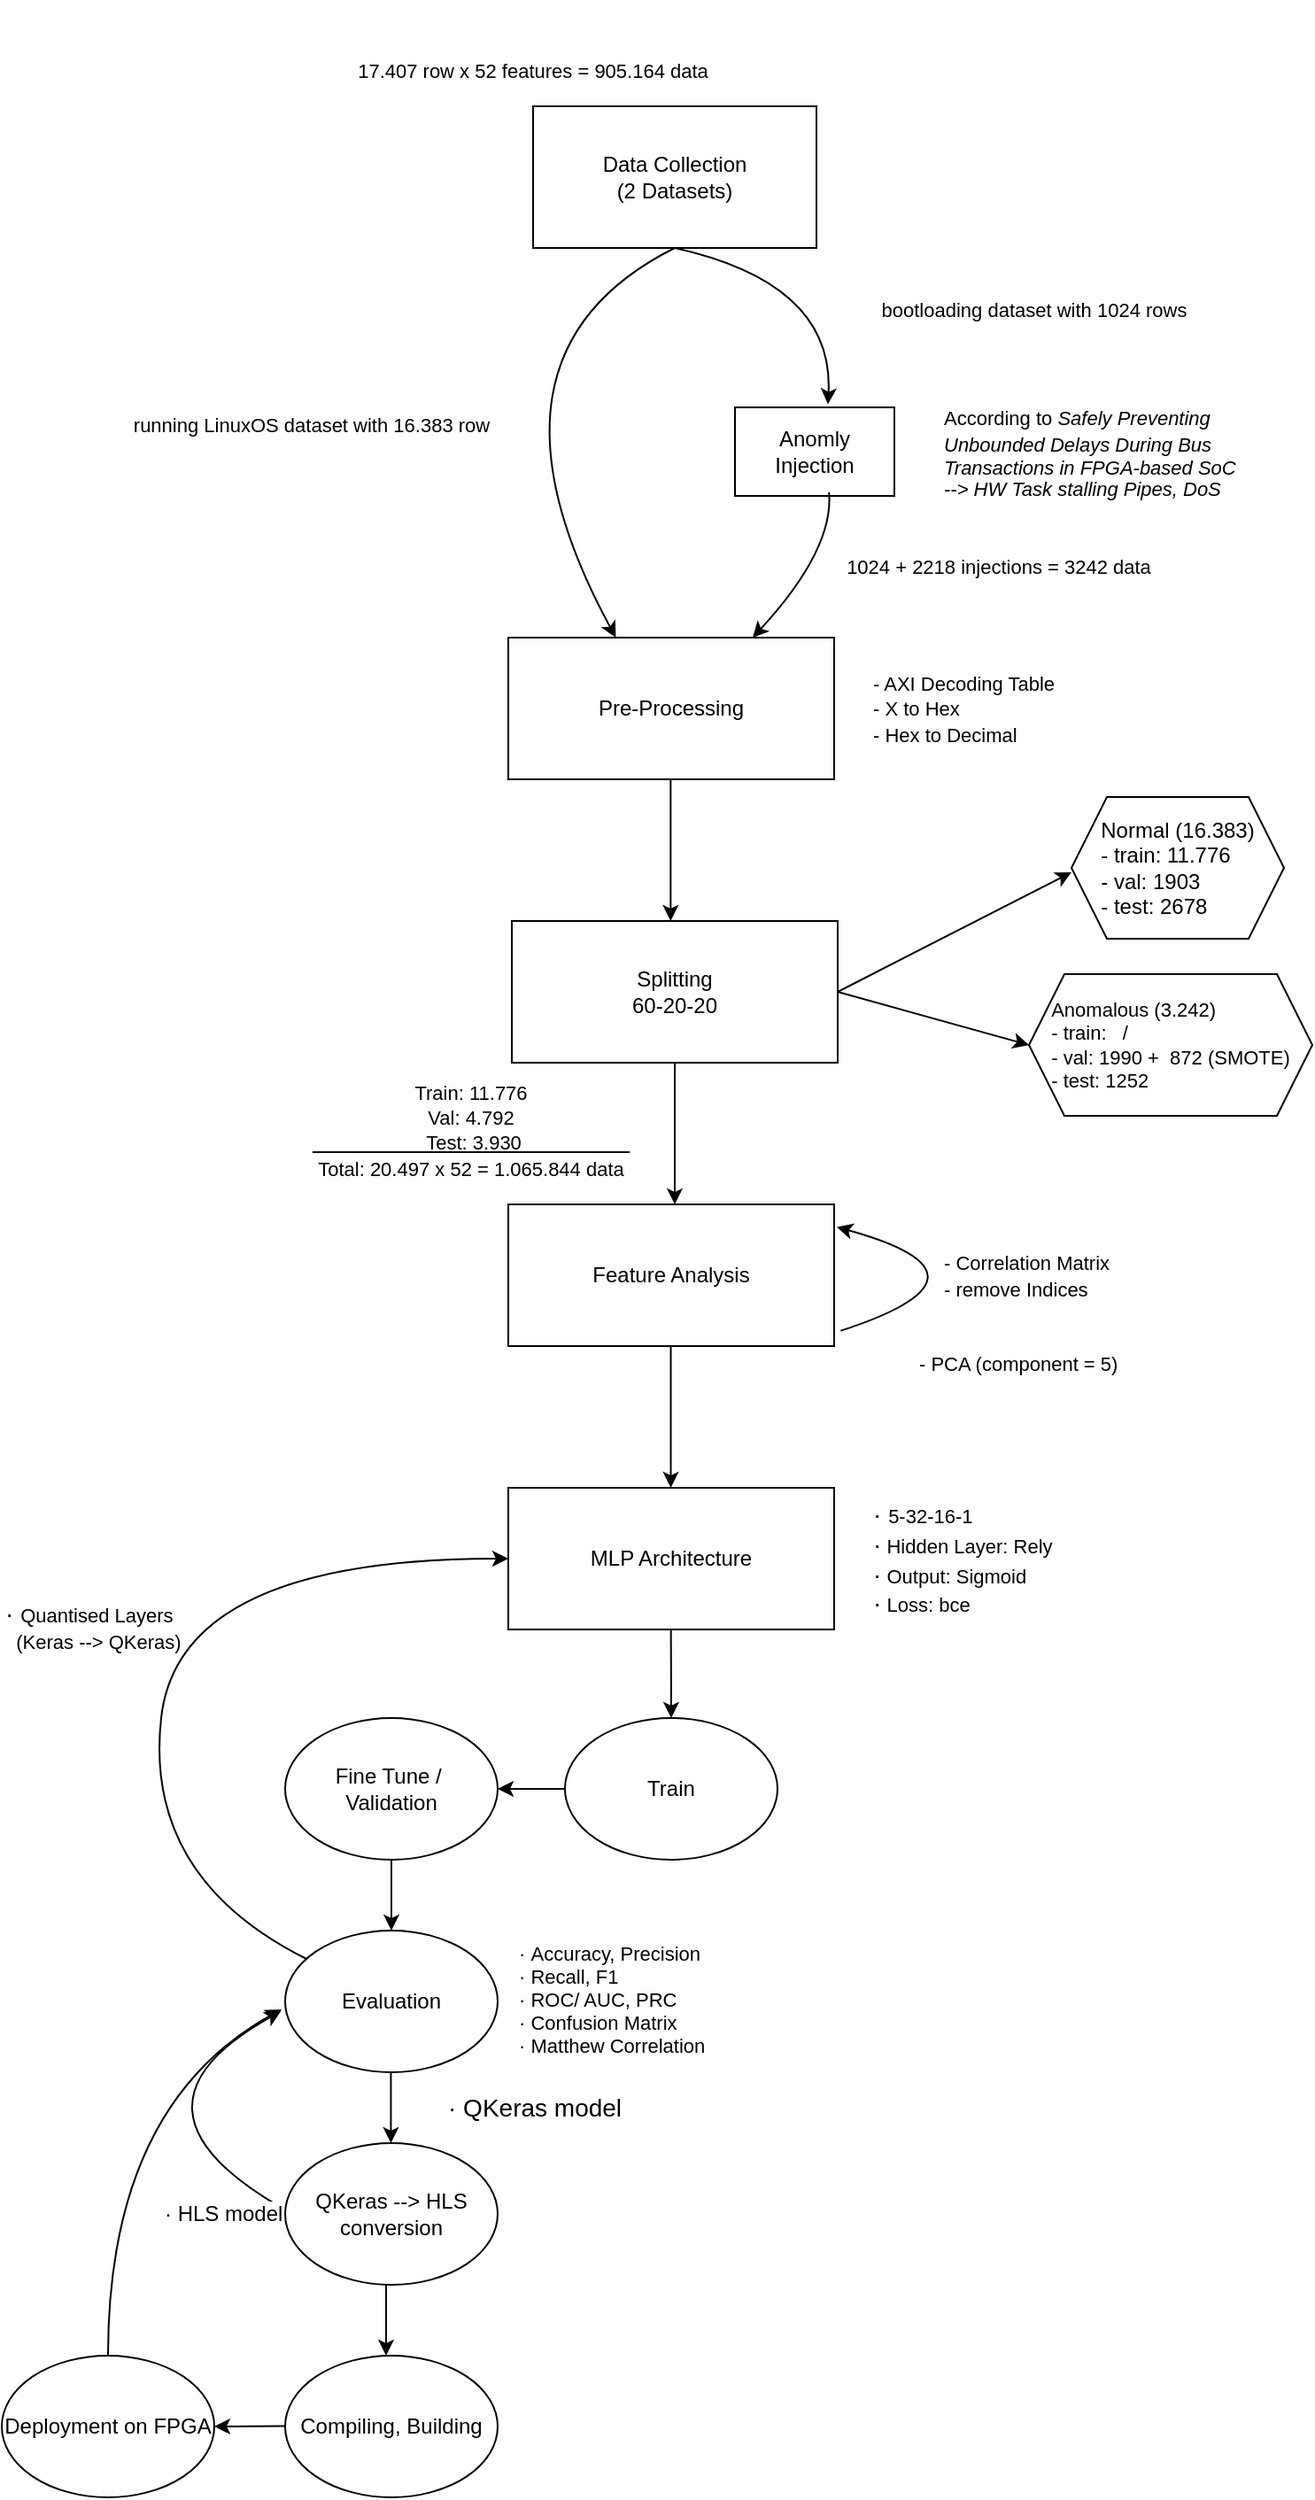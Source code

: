 <mxfile version="24.4.7" type="github">
  <diagram name="Page-1" id="kzbVbR1c2mJxiThSKv6g">
    <mxGraphModel dx="710" dy="1641" grid="1" gridSize="10" guides="1" tooltips="1" connect="1" arrows="1" fold="1" page="1" pageScale="1" pageWidth="827" pageHeight="1169" math="0" shadow="0">
      <root>
        <mxCell id="0" />
        <mxCell id="1" parent="0" />
        <mxCell id="StmhRpp6QVCo7JoM63fy-1" value="Data Collection&lt;div&gt;(2 Datasets)&lt;/div&gt;" style="rounded=0;whiteSpace=wrap;html=1;" parent="1" vertex="1">
          <mxGeometry x="380" y="50" width="160" height="80" as="geometry" />
        </mxCell>
        <mxCell id="StmhRpp6QVCo7JoM63fy-4" value="" style="curved=1;endArrow=classic;html=1;rounded=0;exitX=0.471;exitY=1.029;exitDx=0;exitDy=0;exitPerimeter=0;entryX=0.583;entryY=-0.035;entryDx=0;entryDy=0;entryPerimeter=0;" parent="1" target="StmhRpp6QVCo7JoM63fy-8" edge="1">
          <mxGeometry width="50" height="50" relative="1" as="geometry">
            <mxPoint x="460" y="130" as="sourcePoint" />
            <mxPoint x="550" y="220" as="targetPoint" />
            <Array as="points">
              <mxPoint x="550" y="150" />
            </Array>
          </mxGeometry>
        </mxCell>
        <mxCell id="StmhRpp6QVCo7JoM63fy-6" value="" style="curved=1;endArrow=classic;html=1;rounded=0;exitX=0.471;exitY=1.029;exitDx=0;exitDy=0;exitPerimeter=0;entryX=0.33;entryY=0;entryDx=0;entryDy=0;entryPerimeter=0;" parent="1" target="StmhRpp6QVCo7JoM63fy-16" edge="1">
          <mxGeometry width="50" height="50" relative="1" as="geometry">
            <mxPoint x="460" y="130" as="sourcePoint" />
            <mxPoint x="430" y="340" as="targetPoint" />
            <Array as="points">
              <mxPoint x="340" y="190" />
            </Array>
          </mxGeometry>
        </mxCell>
        <mxCell id="StmhRpp6QVCo7JoM63fy-8" value="Anomly Injection" style="rounded=0;whiteSpace=wrap;html=1;" parent="1" vertex="1">
          <mxGeometry x="494" y="220" width="90" height="50" as="geometry" />
        </mxCell>
        <mxCell id="StmhRpp6QVCo7JoM63fy-10" value="&lt;font style=&quot;font-size: 11px;&quot;&gt;According to&amp;nbsp;&lt;i&gt;Safely Preventing Unbounded Delays During Bus&lt;/i&gt;&lt;br&gt;&lt;/font&gt;&lt;p style=&quot;margin: 0px; font-style: normal; font-variant-caps: normal; font-stretch: normal; line-height: normal; font-size-adjust: none; font-kerning: auto; font-variant-alternates: normal; font-variant-ligatures: normal; font-variant-numeric: normal; font-variant-east-asian: normal; font-variant-position: normal; font-feature-settings: normal; font-optical-sizing: auto; font-variation-settings: normal; font-size: 11px;&quot;&gt;&lt;i&gt;&lt;font style=&quot;font-size: 11px;&quot;&gt;Transactions in FPGA-based SoC&lt;/font&gt;&lt;/i&gt;&lt;/p&gt;&lt;p style=&quot;margin: 0px; font-variant-caps: normal; font-stretch: normal; line-height: normal; font-size-adjust: none; font-kerning: auto; font-variant-alternates: normal; font-variant-ligatures: normal; font-variant-numeric: normal; font-variant-east-asian: normal; font-variant-position: normal; font-feature-settings: normal; font-optical-sizing: auto; font-variation-settings: normal; font-size: 11px;&quot;&gt;&lt;i&gt;--&amp;gt; HW Task stalling Pipes, DoS&lt;/i&gt;&lt;/p&gt;" style="text;html=1;align=left;verticalAlign=middle;whiteSpace=wrap;rounded=0;" parent="1" vertex="1">
          <mxGeometry x="610" y="205" width="170" height="80" as="geometry" />
        </mxCell>
        <mxCell id="StmhRpp6QVCo7JoM63fy-11" value="&lt;span style=&quot;font-size: 11px;&quot;&gt;bootloading dataset with 1024 rows&lt;/span&gt;" style="text;html=1;align=center;verticalAlign=middle;whiteSpace=wrap;rounded=0;" parent="1" vertex="1">
          <mxGeometry x="570" y="125" width="186" height="80" as="geometry" />
        </mxCell>
        <mxCell id="StmhRpp6QVCo7JoM63fy-12" value="&lt;span style=&quot;font-size: 11px;&quot;&gt;running LinuxOS dataset with 16.383 row&lt;/span&gt;" style="text;html=1;align=center;verticalAlign=middle;whiteSpace=wrap;rounded=0;" parent="1" vertex="1">
          <mxGeometry x="140" y="190" width="230" height="80" as="geometry" />
        </mxCell>
        <mxCell id="StmhRpp6QVCo7JoM63fy-13" value="&lt;div&gt;&lt;span style=&quot;font-size: 11px;&quot;&gt;Train: 11.776&lt;/span&gt;&lt;/div&gt;&lt;div&gt;&lt;span style=&quot;font-size: 11px;&quot;&gt;Val: 4.792&lt;/span&gt;&lt;/div&gt;&lt;div&gt;&lt;span style=&quot;font-size: 11px;&quot;&gt;&lt;u&gt;&amp;nbsp; &amp;nbsp; &amp;nbsp; &amp;nbsp; &amp;nbsp; &amp;nbsp; &amp;nbsp; &amp;nbsp; &amp;nbsp; &amp;nbsp; &amp;nbsp;Test: 3.930 &amp;nbsp; &amp;nbsp; &amp;nbsp; &amp;nbsp; &amp;nbsp; &amp;nbsp; &amp;nbsp; &amp;nbsp; &amp;nbsp; &amp;nbsp;&lt;/u&gt;&lt;/span&gt;&lt;/div&gt;&lt;div&gt;&lt;span style=&quot;font-size: 11px;&quot;&gt;Total: 20.497 x 52 =&amp;nbsp;&lt;/span&gt;&lt;span style=&quot;font-size: 11px;&quot;&gt;1.065.844 data&lt;br&gt;&lt;/span&gt;&lt;br&gt;&lt;/div&gt;" style="text;html=1;align=center;verticalAlign=middle;whiteSpace=wrap;rounded=0;" parent="1" vertex="1">
          <mxGeometry x="230" y="600" width="230" height="70" as="geometry" />
        </mxCell>
        <mxCell id="StmhRpp6QVCo7JoM63fy-14" value="&lt;span style=&quot;font-size: 11px;&quot;&gt;17.407 row x 52 features = 905.164 data&lt;/span&gt;" style="text;html=1;align=center;verticalAlign=middle;whiteSpace=wrap;rounded=0;" parent="1" vertex="1">
          <mxGeometry x="217" y="-10" width="326" height="80" as="geometry" />
        </mxCell>
        <mxCell id="StmhRpp6QVCo7JoM63fy-16" value="Pre-Processing" style="rounded=0;whiteSpace=wrap;html=1;" parent="1" vertex="1">
          <mxGeometry x="366" y="350" width="184" height="80" as="geometry" />
        </mxCell>
        <mxCell id="StmhRpp6QVCo7JoM63fy-17" value="" style="curved=1;endArrow=classic;html=1;rounded=0;exitX=0.59;exitY=0.958;exitDx=0;exitDy=0;exitPerimeter=0;entryX=0.75;entryY=0;entryDx=0;entryDy=0;" parent="1" source="StmhRpp6QVCo7JoM63fy-8" target="StmhRpp6QVCo7JoM63fy-16" edge="1">
          <mxGeometry width="50" height="50" relative="1" as="geometry">
            <mxPoint x="550" y="270" as="sourcePoint" />
            <mxPoint x="640" y="360" as="targetPoint" />
            <Array as="points">
              <mxPoint x="550" y="300" />
            </Array>
          </mxGeometry>
        </mxCell>
        <mxCell id="StmhRpp6QVCo7JoM63fy-18" value="&lt;span style=&quot;font-size: 11px;&quot;&gt;1024 + 2218 injections = 3242 data&lt;/span&gt;" style="text;html=1;align=center;verticalAlign=middle;whiteSpace=wrap;rounded=0;" parent="1" vertex="1">
          <mxGeometry x="550" y="270" width="186" height="80" as="geometry" />
        </mxCell>
        <mxCell id="StmhRpp6QVCo7JoM63fy-19" value="&lt;span style=&quot;font-size: 11px;&quot;&gt;- AXI Decoding Table&lt;/span&gt;&lt;div&gt;&lt;span style=&quot;font-size: 11px;&quot;&gt;- X to Hex&lt;/span&gt;&lt;/div&gt;&lt;div style=&quot;&quot;&gt;&lt;span style=&quot;font-size: 11px;&quot;&gt;- Hex to Decimal&lt;/span&gt;&lt;/div&gt;" style="text;html=1;align=left;verticalAlign=middle;whiteSpace=wrap;rounded=0;" parent="1" vertex="1">
          <mxGeometry x="570" y="350" width="114" height="80" as="geometry" />
        </mxCell>
        <mxCell id="StmhRpp6QVCo7JoM63fy-20" value="" style="endArrow=classic;html=1;rounded=0;" parent="1" edge="1">
          <mxGeometry width="50" height="50" relative="1" as="geometry">
            <mxPoint x="457.66" y="430" as="sourcePoint" />
            <mxPoint x="457.66" y="510" as="targetPoint" />
          </mxGeometry>
        </mxCell>
        <mxCell id="StmhRpp6QVCo7JoM63fy-21" value="Splitting&lt;div&gt;60-20-20&lt;/div&gt;" style="rounded=0;whiteSpace=wrap;html=1;" parent="1" vertex="1">
          <mxGeometry x="368" y="510" width="184" height="80" as="geometry" />
        </mxCell>
        <mxCell id="StmhRpp6QVCo7JoM63fy-24" value="" style="endArrow=classic;html=1;rounded=0;entryX=0;entryY=0.5;entryDx=0;entryDy=0;" parent="1" target="0T4KA7TCc_HBsWCWPyTG-2" edge="1">
          <mxGeometry width="50" height="50" relative="1" as="geometry">
            <mxPoint x="552" y="550" as="sourcePoint" />
            <mxPoint x="664" y="577.5" as="targetPoint" />
          </mxGeometry>
        </mxCell>
        <mxCell id="StmhRpp6QVCo7JoM63fy-25" value="" style="endArrow=classic;html=1;rounded=0;entryX=0;entryY=0.5;entryDx=0;entryDy=0;" parent="1" edge="1">
          <mxGeometry width="50" height="50" relative="1" as="geometry">
            <mxPoint x="552" y="550" as="sourcePoint" />
            <mxPoint x="684" y="482.5" as="targetPoint" />
          </mxGeometry>
        </mxCell>
        <mxCell id="StmhRpp6QVCo7JoM63fy-29" value="" style="endArrow=classic;html=1;rounded=0;" parent="1" edge="1">
          <mxGeometry width="50" height="50" relative="1" as="geometry">
            <mxPoint x="460" y="590" as="sourcePoint" />
            <mxPoint x="460" y="670" as="targetPoint" />
          </mxGeometry>
        </mxCell>
        <mxCell id="StmhRpp6QVCo7JoM63fy-30" value="Feature Analysis" style="rounded=0;whiteSpace=wrap;html=1;" parent="1" vertex="1">
          <mxGeometry x="366" y="670" width="184" height="80" as="geometry" />
        </mxCell>
        <mxCell id="StmhRpp6QVCo7JoM63fy-32" value="&lt;span style=&quot;font-size: 11px;&quot;&gt;- Correlation Matrix&lt;/span&gt;&lt;div&gt;&lt;span style=&quot;font-size: 11px;&quot;&gt;- remove Indices&lt;/span&gt;&lt;/div&gt;" style="text;html=1;align=left;verticalAlign=middle;whiteSpace=wrap;rounded=0;" parent="1" vertex="1">
          <mxGeometry x="610" y="670" width="114" height="80" as="geometry" />
        </mxCell>
        <mxCell id="StmhRpp6QVCo7JoM63fy-33" value="" style="curved=1;endArrow=classic;html=1;rounded=0;exitX=1.02;exitY=0.892;exitDx=0;exitDy=0;exitPerimeter=0;entryX=1.008;entryY=0.16;entryDx=0;entryDy=0;entryPerimeter=0;" parent="1" source="StmhRpp6QVCo7JoM63fy-30" target="StmhRpp6QVCo7JoM63fy-30" edge="1">
          <mxGeometry width="50" height="50" relative="1" as="geometry">
            <mxPoint x="559" y="730" as="sourcePoint" />
            <mxPoint x="516" y="812" as="targetPoint" />
            <Array as="points">
              <mxPoint x="650" y="710" />
            </Array>
          </mxGeometry>
        </mxCell>
        <mxCell id="StmhRpp6QVCo7JoM63fy-34" value="&lt;span style=&quot;font-size: 11px;&quot;&gt;- PCA (component = 5)&lt;/span&gt;" style="text;html=1;align=left;verticalAlign=middle;whiteSpace=wrap;rounded=0;" parent="1" vertex="1">
          <mxGeometry x="596" y="720" width="134" height="80" as="geometry" />
        </mxCell>
        <mxCell id="StmhRpp6QVCo7JoM63fy-35" value="MLP Architecture" style="rounded=0;whiteSpace=wrap;html=1;" parent="1" vertex="1">
          <mxGeometry x="366" y="830" width="184" height="80" as="geometry" />
        </mxCell>
        <mxCell id="StmhRpp6QVCo7JoM63fy-36" value="" style="endArrow=classic;html=1;rounded=0;" parent="1" edge="1">
          <mxGeometry width="50" height="50" relative="1" as="geometry">
            <mxPoint x="457.76" y="750" as="sourcePoint" />
            <mxPoint x="457.76" y="830" as="targetPoint" />
          </mxGeometry>
        </mxCell>
        <mxCell id="StmhRpp6QVCo7JoM63fy-37" value="&lt;span style=&quot;caret-color: rgb(189, 193, 198); font-family: arial, sans-serif; font-size: 14px; background-color: rgb(255, 255, 255);&quot;&gt;·&amp;nbsp;&lt;/span&gt;&lt;span style=&quot;font-size: 11px;&quot;&gt;5-32-16-1&lt;/span&gt;&lt;div&gt;&lt;div&gt;&lt;span style=&quot;caret-color: rgb(189, 193, 198); font-family: arial, sans-serif; font-size: 14px; background-color: rgb(255, 255, 255);&quot;&gt;·&lt;/span&gt;&lt;span style=&quot;font-size: 11px;&quot;&gt;&amp;nbsp;Hidden Layer:&amp;nbsp;Rely&lt;/span&gt;&lt;/div&gt;&lt;div&gt;&lt;span style=&quot;caret-color: rgb(189, 193, 198); font-family: arial, sans-serif; font-size: 14px; background-color: rgb(255, 255, 255);&quot;&gt;·&lt;/span&gt;&lt;span style=&quot;font-size: 11px;&quot;&gt;&amp;nbsp;Output: Sigmoid&lt;/span&gt;&lt;/div&gt;&lt;div&gt;&lt;span style=&quot;caret-color: rgb(189, 193, 198); font-family: arial, sans-serif; font-size: 14px; background-color: rgb(255, 255, 255);&quot;&gt;·&lt;/span&gt;&lt;span style=&quot;font-size: 11px;&quot;&gt;&amp;nbsp;Loss: bce&lt;/span&gt;&lt;/div&gt;&lt;/div&gt;" style="text;html=1;align=left;verticalAlign=middle;whiteSpace=wrap;rounded=0;" parent="1" vertex="1">
          <mxGeometry x="570" y="830" width="134" height="80" as="geometry" />
        </mxCell>
        <mxCell id="StmhRpp6QVCo7JoM63fy-38" value="" style="endArrow=classic;html=1;rounded=0;" parent="1" edge="1">
          <mxGeometry width="50" height="50" relative="1" as="geometry">
            <mxPoint x="457.83" y="910" as="sourcePoint" />
            <mxPoint x="458" y="960" as="targetPoint" />
          </mxGeometry>
        </mxCell>
        <mxCell id="StmhRpp6QVCo7JoM63fy-40" value="Train" style="ellipse;whiteSpace=wrap;html=1;" parent="1" vertex="1">
          <mxGeometry x="398" y="960" width="120" height="80" as="geometry" />
        </mxCell>
        <mxCell id="StmhRpp6QVCo7JoM63fy-41" value="" style="endArrow=classic;html=1;rounded=0;entryX=1;entryY=0.5;entryDx=0;entryDy=0;" parent="1" source="StmhRpp6QVCo7JoM63fy-40" target="StmhRpp6QVCo7JoM63fy-42" edge="1">
          <mxGeometry width="50" height="50" relative="1" as="geometry">
            <mxPoint x="398" y="999.76" as="sourcePoint" />
            <mxPoint x="440" y="999.76" as="targetPoint" />
          </mxGeometry>
        </mxCell>
        <mxCell id="StmhRpp6QVCo7JoM63fy-42" value="Fine Tune /&amp;nbsp;&lt;div&gt;Validation&lt;/div&gt;" style="ellipse;whiteSpace=wrap;html=1;" parent="1" vertex="1">
          <mxGeometry x="240" y="960" width="120" height="80" as="geometry" />
        </mxCell>
        <mxCell id="StmhRpp6QVCo7JoM63fy-43" value="Evaluation" style="ellipse;whiteSpace=wrap;html=1;" parent="1" vertex="1">
          <mxGeometry x="240" y="1080" width="120" height="80" as="geometry" />
        </mxCell>
        <mxCell id="StmhRpp6QVCo7JoM63fy-44" value="" style="endArrow=classic;html=1;rounded=0;" parent="1" source="StmhRpp6QVCo7JoM63fy-42" target="StmhRpp6QVCo7JoM63fy-43" edge="1">
          <mxGeometry width="50" height="50" relative="1" as="geometry">
            <mxPoint x="240" y="1000" as="sourcePoint" />
            <mxPoint x="202" y="999.76" as="targetPoint" />
          </mxGeometry>
        </mxCell>
        <mxCell id="StmhRpp6QVCo7JoM63fy-45" value="&lt;div style=&quot;text-align: justify; font-size: 11px;&quot;&gt;&lt;font style=&quot;font-size: 11px;&quot;&gt;&lt;span style=&quot;caret-color: rgb(189, 193, 198); font-family: arial, sans-serif; background-color: rgb(255, 255, 255);&quot;&gt;·&amp;nbsp;&lt;/span&gt;Accuracy,&amp;nbsp;Precision&lt;/font&gt;&lt;/div&gt;&lt;div style=&quot;font-size: 11px;&quot;&gt;&lt;div style=&quot;text-align: justify;&quot;&gt;&lt;font style=&quot;font-size: 11px;&quot;&gt;&lt;span style=&quot;caret-color: rgb(189, 193, 198); font-family: arial, sans-serif; background-color: rgb(255, 255, 255);&quot;&gt;·&lt;/span&gt;&amp;nbsp;Recall,&amp;nbsp;F1&lt;/font&gt;&lt;/div&gt;&lt;div style=&quot;text-align: justify;&quot;&gt;&lt;font style=&quot;font-size: 11px;&quot;&gt;&lt;span style=&quot;caret-color: rgb(189, 193, 198); font-family: arial, sans-serif; background-color: rgb(255, 255, 255);&quot;&gt;·&lt;/span&gt;&amp;nbsp;ROC/ AUC,&amp;nbsp;PRC&lt;/font&gt;&lt;/div&gt;&lt;/div&gt;&lt;div style=&quot;text-align: justify; font-size: 11px;&quot;&gt;&lt;font style=&quot;font-size: 11px;&quot;&gt;&lt;span style=&quot;caret-color: rgb(189, 193, 198); font-family: arial, sans-serif; background-color: rgb(255, 255, 255);&quot;&gt;·&lt;/span&gt;&amp;nbsp;Confusion Matrix&lt;br&gt;&lt;/font&gt;&lt;/div&gt;&lt;div style=&quot;text-align: justify; font-size: 11px;&quot;&gt;&lt;font style=&quot;font-size: 11px;&quot;&gt;&lt;span style=&quot;caret-color: rgb(189, 193, 198); font-family: arial, sans-serif; background-color: rgb(255, 255, 255);&quot;&gt;·&lt;/span&gt;&amp;nbsp;Matthew Correlation&lt;/font&gt;&lt;span style=&quot;font-size: 11px;&quot;&gt;&lt;br&gt;&lt;/span&gt;&lt;/div&gt;" style="text;html=1;align=left;verticalAlign=middle;whiteSpace=wrap;rounded=0;" parent="1" vertex="1">
          <mxGeometry x="370" y="1069" width="134" height="100" as="geometry" />
        </mxCell>
        <mxCell id="StmhRpp6QVCo7JoM63fy-47" value="" style="curved=1;endArrow=classic;html=1;rounded=0;entryX=0;entryY=0.5;entryDx=0;entryDy=0;" parent="1" source="StmhRpp6QVCo7JoM63fy-43" target="StmhRpp6QVCo7JoM63fy-35" edge="1">
          <mxGeometry width="50" height="50" relative="1" as="geometry">
            <mxPoint x="237" y="1112" as="sourcePoint" />
            <mxPoint x="140" y="902" as="targetPoint" />
            <Array as="points">
              <mxPoint x="160" y="1050" />
              <mxPoint x="180" y="870" />
            </Array>
          </mxGeometry>
        </mxCell>
        <mxCell id="StmhRpp6QVCo7JoM63fy-48" value="&lt;div style=&quot;text-align: justify;&quot;&gt;&lt;span style=&quot;caret-color: rgb(189, 193, 198); font-family: arial, sans-serif; font-size: 14px; background-color: rgb(255, 255, 255);&quot;&gt;·&amp;nbsp;&lt;/span&gt;&lt;span style=&quot;font-size: 11px;&quot;&gt;Quantised Layers&lt;/span&gt;&lt;/div&gt;&lt;div style=&quot;text-align: justify;&quot;&gt;&lt;span style=&quot;font-size: 11px;&quot;&gt;&amp;nbsp; (Keras --&amp;gt; QKeras)&lt;/span&gt;&lt;/div&gt;" style="text;html=1;align=left;verticalAlign=middle;whiteSpace=wrap;rounded=0;" parent="1" vertex="1">
          <mxGeometry x="80" y="880" width="110" height="55" as="geometry" />
        </mxCell>
        <mxCell id="StmhRpp6QVCo7JoM63fy-49" value="" style="endArrow=classic;html=1;rounded=0;" parent="1" edge="1">
          <mxGeometry width="50" height="50" relative="1" as="geometry">
            <mxPoint x="299.71" y="1160" as="sourcePoint" />
            <mxPoint x="299.71" y="1200" as="targetPoint" />
          </mxGeometry>
        </mxCell>
        <mxCell id="StmhRpp6QVCo7JoM63fy-52" value="QKeras --&amp;gt; HLS conversion" style="ellipse;whiteSpace=wrap;html=1;" parent="1" vertex="1">
          <mxGeometry x="240" y="1200" width="120" height="80" as="geometry" />
        </mxCell>
        <mxCell id="StmhRpp6QVCo7JoM63fy-53" value="&lt;div style=&quot;text-align: justify;&quot;&gt;&lt;span style=&quot;caret-color: rgb(189, 193, 198); font-family: arial, sans-serif; font-size: 14px; background-color: rgb(255, 255, 255);&quot;&gt;·&lt;/span&gt;&lt;font face=&quot;arial, sans-serif&quot;&gt;&lt;span style=&quot;caret-color: rgb(189, 193, 198); font-size: 14px; background-color: rgb(255, 255, 255);&quot;&gt;&amp;nbsp;QKeras model&lt;/span&gt;&lt;/font&gt;&lt;/div&gt;" style="text;html=1;align=left;verticalAlign=middle;whiteSpace=wrap;rounded=0;" parent="1" vertex="1">
          <mxGeometry x="330" y="1160" width="113.16" height="40" as="geometry" />
        </mxCell>
        <mxCell id="StmhRpp6QVCo7JoM63fy-55" value="" style="curved=1;endArrow=classic;html=1;rounded=0;exitX=-0.016;exitY=0.457;exitDx=0;exitDy=0;exitPerimeter=0;entryX=-0.02;entryY=0.57;entryDx=0;entryDy=0;entryPerimeter=0;" parent="1" source="StmhRpp6QVCo7JoM63fy-52" target="StmhRpp6QVCo7JoM63fy-43" edge="1">
          <mxGeometry width="50" height="50" relative="1" as="geometry">
            <mxPoint x="234" y="1238" as="sourcePoint" />
            <mxPoint x="231" y="1180" as="targetPoint" />
            <Array as="points">
              <mxPoint x="140" y="1180" />
            </Array>
          </mxGeometry>
        </mxCell>
        <mxCell id="StmhRpp6QVCo7JoM63fy-56" value="&lt;div style=&quot;text-align: justify;&quot;&gt;&lt;span style=&quot;caret-color: rgb(189, 193, 198); font-family: arial, sans-serif; background-color: rgb(255, 255, 255);&quot;&gt;·&lt;/span&gt;&lt;font style=&quot;font-size: 12px;&quot; face=&quot;arial, sans-serif&quot;&gt;&lt;span style=&quot;caret-color: rgb(189, 193, 198); background-color: rgb(255, 255, 255);&quot;&gt;&amp;nbsp;HLS model&lt;/span&gt;&lt;/font&gt;&lt;/div&gt;" style="text;html=1;align=left;verticalAlign=middle;whiteSpace=wrap;rounded=0;" parent="1" vertex="1">
          <mxGeometry x="170" y="1225.5" width="80" height="29" as="geometry" />
        </mxCell>
        <mxCell id="StmhRpp6QVCo7JoM63fy-57" value="" style="endArrow=classic;html=1;rounded=0;" parent="1" edge="1">
          <mxGeometry width="50" height="50" relative="1" as="geometry">
            <mxPoint x="297" y="1280" as="sourcePoint" />
            <mxPoint x="297" y="1320" as="targetPoint" />
          </mxGeometry>
        </mxCell>
        <mxCell id="StmhRpp6QVCo7JoM63fy-58" value="Compiling, Building" style="ellipse;whiteSpace=wrap;html=1;" parent="1" vertex="1">
          <mxGeometry x="240" y="1320" width="120" height="80" as="geometry" />
        </mxCell>
        <mxCell id="StmhRpp6QVCo7JoM63fy-60" value="" style="endArrow=classic;html=1;rounded=0;entryX=1;entryY=0.5;entryDx=0;entryDy=0;" parent="1" target="StmhRpp6QVCo7JoM63fy-61" edge="1">
          <mxGeometry width="50" height="50" relative="1" as="geometry">
            <mxPoint x="240" y="1359.76" as="sourcePoint" />
            <mxPoint x="310" y="1359.76" as="targetPoint" />
          </mxGeometry>
        </mxCell>
        <mxCell id="StmhRpp6QVCo7JoM63fy-61" value="Deployment on FPGA" style="ellipse;whiteSpace=wrap;html=1;" parent="1" vertex="1">
          <mxGeometry x="80" y="1320" width="120" height="80" as="geometry" />
        </mxCell>
        <mxCell id="StmhRpp6QVCo7JoM63fy-62" value="" style="curved=1;endArrow=classic;html=1;rounded=0;entryX=-0.02;entryY=0.57;entryDx=0;entryDy=0;entryPerimeter=0;exitX=0.5;exitY=0;exitDx=0;exitDy=0;" parent="1" source="StmhRpp6QVCo7JoM63fy-61" edge="1">
          <mxGeometry width="50" height="50" relative="1" as="geometry">
            <mxPoint x="250" y="1450" as="sourcePoint" />
            <mxPoint x="238" y="1124.5" as="targetPoint" />
            <Array as="points">
              <mxPoint x="140" y="1178.5" />
            </Array>
          </mxGeometry>
        </mxCell>
        <mxCell id="0T4KA7TCc_HBsWCWPyTG-1" value="&lt;div style=&quot;text-align: justify;&quot;&gt;Normal (16.383)&lt;/div&gt;&lt;div style=&quot;text-align: justify;&quot;&gt;- train: 11.776&lt;/div&gt;&lt;div style=&quot;text-align: justify;&quot;&gt;- val: 1903&lt;/div&gt;&lt;div style=&quot;text-align: justify;&quot;&gt;- test: 2678&lt;/div&gt;" style="shape=hexagon;perimeter=hexagonPerimeter2;whiteSpace=wrap;html=1;fixedSize=1;" vertex="1" parent="1">
          <mxGeometry x="684" y="440" width="120" height="80" as="geometry" />
        </mxCell>
        <mxCell id="0T4KA7TCc_HBsWCWPyTG-2" value="&lt;div style=&quot;text-align: justify; font-size: 11px;&quot;&gt;Anomalous (3.242)&lt;/div&gt;&lt;div style=&quot;text-align: justify; font-size: 11px;&quot;&gt;- train: &amp;nbsp; /&lt;/div&gt;&lt;div style=&quot;text-align: justify; font-size: 11px;&quot;&gt;- val: 1990 + &amp;nbsp;872 (SMOTE)&lt;/div&gt;&lt;div style=&quot;text-align: justify; font-size: 11px;&quot;&gt;- test: 1252&lt;/div&gt;" style="shape=hexagon;perimeter=hexagonPerimeter2;whiteSpace=wrap;html=1;fixedSize=1;" vertex="1" parent="1">
          <mxGeometry x="660" y="540" width="160" height="80" as="geometry" />
        </mxCell>
      </root>
    </mxGraphModel>
  </diagram>
</mxfile>
